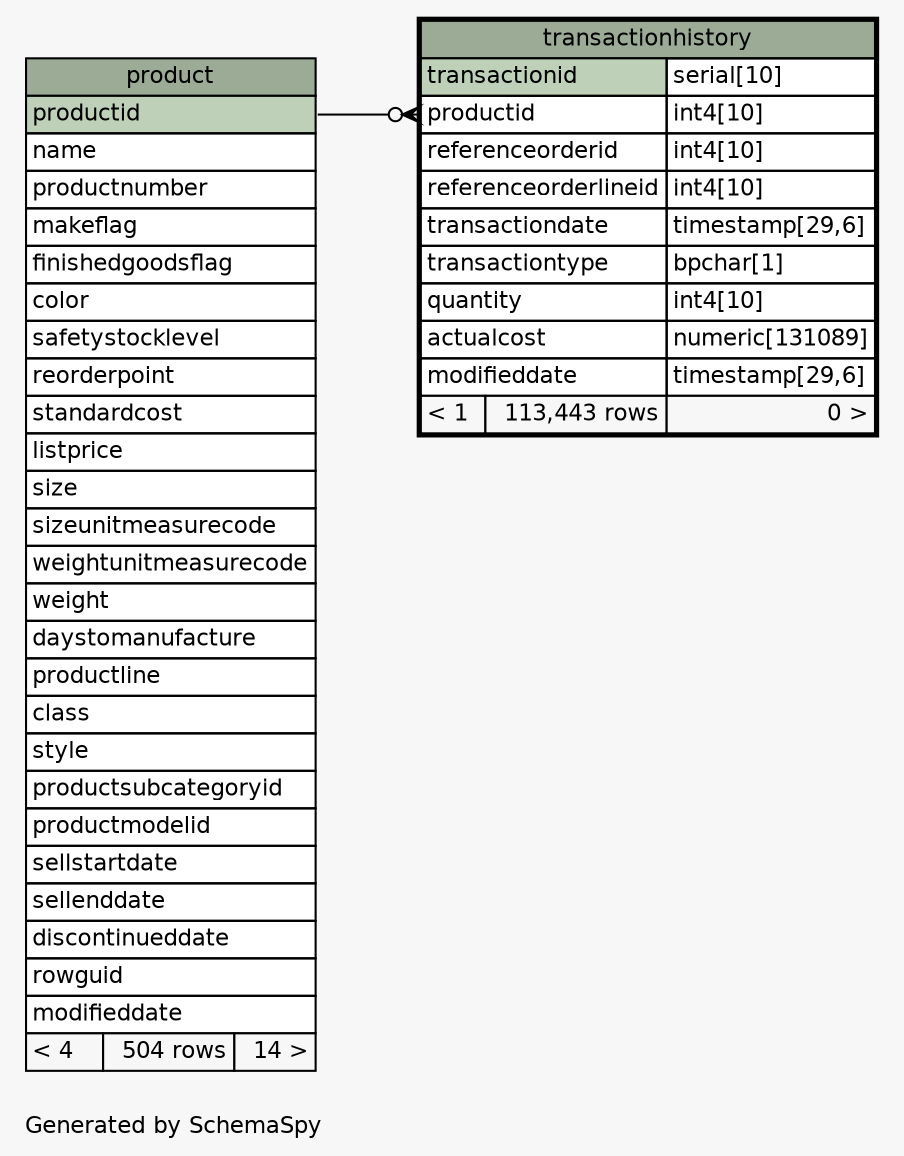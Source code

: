 // dot 2.40.1 on Linux 5.4.0-51-generic
// SchemaSpy rev 590
digraph "oneDegreeRelationshipsDiagram" {
  graph [
    rankdir="RL"
    bgcolor="#f7f7f7"
    label="\nGenerated by SchemaSpy"
    labeljust="l"
    nodesep="0.18"
    ranksep="0.46"
    fontname="Helvetica"
    fontsize="11"
  ];
  node [
    fontname="Helvetica"
    fontsize="11"
    shape="plaintext"
  ];
  edge [
    arrowsize="0.8"
  ];
  "transactionhistory":"productid":w -> "product":"productid":e [arrowhead=none dir=back arrowtail=crowodot];
  "product" [
    label=<
    <TABLE BORDER="0" CELLBORDER="1" CELLSPACING="0" BGCOLOR="#ffffff">
      <TR><TD COLSPAN="3" BGCOLOR="#9bab96" ALIGN="CENTER">product</TD></TR>
      <TR><TD PORT="productid" COLSPAN="3" BGCOLOR="#bed1b8" ALIGN="LEFT">productid</TD></TR>
      <TR><TD PORT="name" COLSPAN="3" ALIGN="LEFT">name</TD></TR>
      <TR><TD PORT="productnumber" COLSPAN="3" ALIGN="LEFT">productnumber</TD></TR>
      <TR><TD PORT="makeflag" COLSPAN="3" ALIGN="LEFT">makeflag</TD></TR>
      <TR><TD PORT="finishedgoodsflag" COLSPAN="3" ALIGN="LEFT">finishedgoodsflag</TD></TR>
      <TR><TD PORT="color" COLSPAN="3" ALIGN="LEFT">color</TD></TR>
      <TR><TD PORT="safetystocklevel" COLSPAN="3" ALIGN="LEFT">safetystocklevel</TD></TR>
      <TR><TD PORT="reorderpoint" COLSPAN="3" ALIGN="LEFT">reorderpoint</TD></TR>
      <TR><TD PORT="standardcost" COLSPAN="3" ALIGN="LEFT">standardcost</TD></TR>
      <TR><TD PORT="listprice" COLSPAN="3" ALIGN="LEFT">listprice</TD></TR>
      <TR><TD PORT="size" COLSPAN="3" ALIGN="LEFT">size</TD></TR>
      <TR><TD PORT="sizeunitmeasurecode" COLSPAN="3" ALIGN="LEFT">sizeunitmeasurecode</TD></TR>
      <TR><TD PORT="weightunitmeasurecode" COLSPAN="3" ALIGN="LEFT">weightunitmeasurecode</TD></TR>
      <TR><TD PORT="weight" COLSPAN="3" ALIGN="LEFT">weight</TD></TR>
      <TR><TD PORT="daystomanufacture" COLSPAN="3" ALIGN="LEFT">daystomanufacture</TD></TR>
      <TR><TD PORT="productline" COLSPAN="3" ALIGN="LEFT">productline</TD></TR>
      <TR><TD PORT="class" COLSPAN="3" ALIGN="LEFT">class</TD></TR>
      <TR><TD PORT="style" COLSPAN="3" ALIGN="LEFT">style</TD></TR>
      <TR><TD PORT="productsubcategoryid" COLSPAN="3" ALIGN="LEFT">productsubcategoryid</TD></TR>
      <TR><TD PORT="productmodelid" COLSPAN="3" ALIGN="LEFT">productmodelid</TD></TR>
      <TR><TD PORT="sellstartdate" COLSPAN="3" ALIGN="LEFT">sellstartdate</TD></TR>
      <TR><TD PORT="sellenddate" COLSPAN="3" ALIGN="LEFT">sellenddate</TD></TR>
      <TR><TD PORT="discontinueddate" COLSPAN="3" ALIGN="LEFT">discontinueddate</TD></TR>
      <TR><TD PORT="rowguid" COLSPAN="3" ALIGN="LEFT">rowguid</TD></TR>
      <TR><TD PORT="modifieddate" COLSPAN="3" ALIGN="LEFT">modifieddate</TD></TR>
      <TR><TD ALIGN="LEFT" BGCOLOR="#f7f7f7">&lt; 4</TD><TD ALIGN="RIGHT" BGCOLOR="#f7f7f7">504 rows</TD><TD ALIGN="RIGHT" BGCOLOR="#f7f7f7">14 &gt;</TD></TR>
    </TABLE>>
    URL="product.html"
    tooltip="product"
  ];
  "transactionhistory" [
    label=<
    <TABLE BORDER="2" CELLBORDER="1" CELLSPACING="0" BGCOLOR="#ffffff">
      <TR><TD COLSPAN="3" BGCOLOR="#9bab96" ALIGN="CENTER">transactionhistory</TD></TR>
      <TR><TD PORT="transactionid" COLSPAN="2" BGCOLOR="#bed1b8" ALIGN="LEFT">transactionid</TD><TD PORT="transactionid.type" ALIGN="LEFT">serial[10]</TD></TR>
      <TR><TD PORT="productid" COLSPAN="2" ALIGN="LEFT">productid</TD><TD PORT="productid.type" ALIGN="LEFT">int4[10]</TD></TR>
      <TR><TD PORT="referenceorderid" COLSPAN="2" ALIGN="LEFT">referenceorderid</TD><TD PORT="referenceorderid.type" ALIGN="LEFT">int4[10]</TD></TR>
      <TR><TD PORT="referenceorderlineid" COLSPAN="2" ALIGN="LEFT">referenceorderlineid</TD><TD PORT="referenceorderlineid.type" ALIGN="LEFT">int4[10]</TD></TR>
      <TR><TD PORT="transactiondate" COLSPAN="2" ALIGN="LEFT">transactiondate</TD><TD PORT="transactiondate.type" ALIGN="LEFT">timestamp[29,6]</TD></TR>
      <TR><TD PORT="transactiontype" COLSPAN="2" ALIGN="LEFT">transactiontype</TD><TD PORT="transactiontype.type" ALIGN="LEFT">bpchar[1]</TD></TR>
      <TR><TD PORT="quantity" COLSPAN="2" ALIGN="LEFT">quantity</TD><TD PORT="quantity.type" ALIGN="LEFT">int4[10]</TD></TR>
      <TR><TD PORT="actualcost" COLSPAN="2" ALIGN="LEFT">actualcost</TD><TD PORT="actualcost.type" ALIGN="LEFT">numeric[131089]</TD></TR>
      <TR><TD PORT="modifieddate" COLSPAN="2" ALIGN="LEFT">modifieddate</TD><TD PORT="modifieddate.type" ALIGN="LEFT">timestamp[29,6]</TD></TR>
      <TR><TD ALIGN="LEFT" BGCOLOR="#f7f7f7">&lt; 1</TD><TD ALIGN="RIGHT" BGCOLOR="#f7f7f7">113,443 rows</TD><TD ALIGN="RIGHT" BGCOLOR="#f7f7f7">0 &gt;</TD></TR>
    </TABLE>>
    URL="transactionhistory.html"
    tooltip="transactionhistory"
  ];
}
